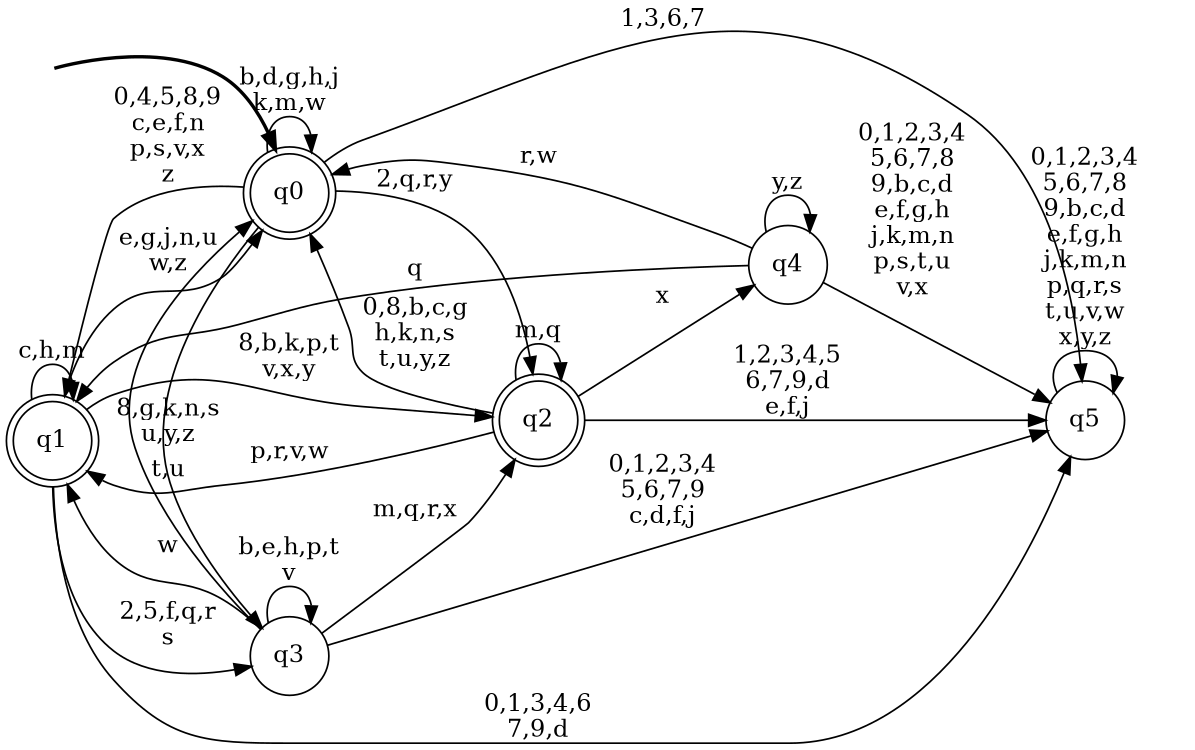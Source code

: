 digraph BlueStar {
__start0 [style = invis, shape = none, label = "", width = 0, height = 0];

rankdir=LR;
size="8,5";

s0 [style="rounded,filled", color="black", fillcolor="white" shape="doublecircle", label="q0"];
s1 [style="rounded,filled", color="black", fillcolor="white" shape="doublecircle", label="q1"];
s2 [style="rounded,filled", color="black", fillcolor="white" shape="doublecircle", label="q2"];
s3 [style="filled", color="black", fillcolor="white" shape="circle", label="q3"];
s4 [style="filled", color="black", fillcolor="white" shape="circle", label="q4"];
s5 [style="filled", color="black", fillcolor="white" shape="circle", label="q5"];
subgraph cluster_main { 
	graph [pad=".75", ranksep="0.15", nodesep="0.15"];
	 style=invis; 
	__start0 -> s0 [penwidth=2];
}
s0 -> s0 [label="b,d,g,h,j\nk,m,w"];
s0 -> s1 [label="0,4,5,8,9\nc,e,f,n\np,s,v,x\nz"];
s0 -> s2 [label="2,q,r,y"];
s0 -> s3 [label="t,u"];
s0 -> s5 [label="1,3,6,7"];
s1 -> s0 [label="e,g,j,n,u\nw,z"];
s1 -> s1 [label="c,h,m"];
s1 -> s2 [label="8,b,k,p,t\nv,x,y"];
s1 -> s3 [label="2,5,f,q,r\ns"];
s1 -> s5 [label="0,1,3,4,6\n7,9,d"];
s2 -> s0 [label="0,8,b,c,g\nh,k,n,s\nt,u,y,z"];
s2 -> s1 [label="p,r,v,w"];
s2 -> s2 [label="m,q"];
s2 -> s4 [label="x"];
s2 -> s5 [label="1,2,3,4,5\n6,7,9,d\ne,f,j"];
s3 -> s0 [label="8,g,k,n,s\nu,y,z"];
s3 -> s1 [label="w"];
s3 -> s2 [label="m,q,r,x"];
s3 -> s3 [label="b,e,h,p,t\nv"];
s3 -> s5 [label="0,1,2,3,4\n5,6,7,9\nc,d,f,j"];
s4 -> s0 [label="r,w"];
s4 -> s1 [label="q"];
s4 -> s4 [label="y,z"];
s4 -> s5 [label="0,1,2,3,4\n5,6,7,8\n9,b,c,d\ne,f,g,h\nj,k,m,n\np,s,t,u\nv,x"];
s5 -> s5 [label="0,1,2,3,4\n5,6,7,8\n9,b,c,d\ne,f,g,h\nj,k,m,n\np,q,r,s\nt,u,v,w\nx,y,z"];

}